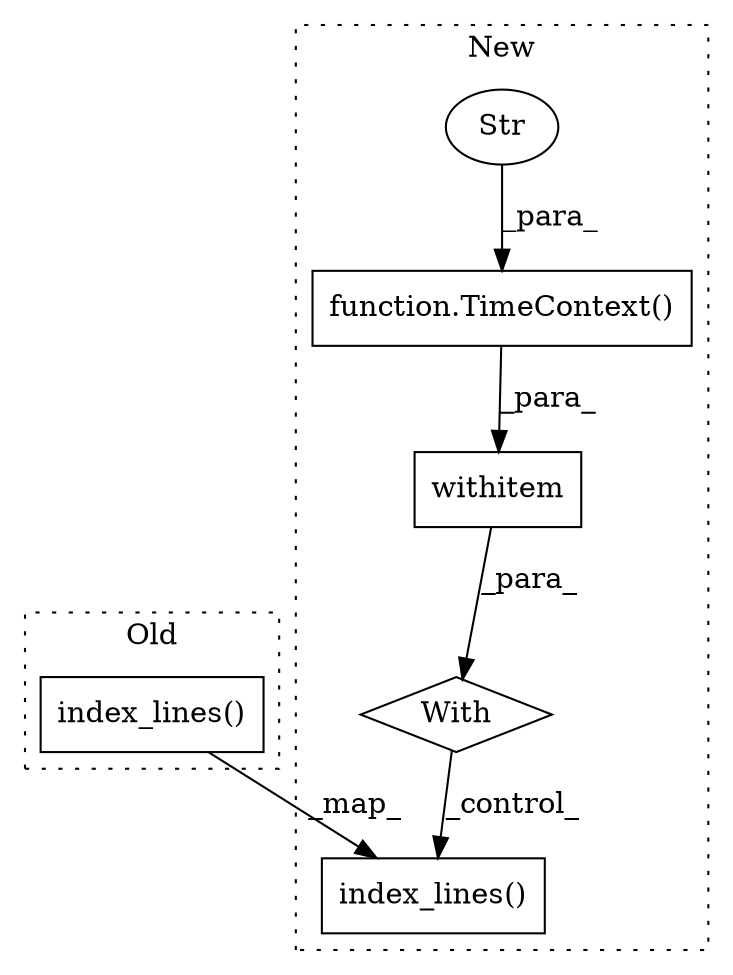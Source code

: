 digraph G {
subgraph cluster0 {
1 [label="index_lines()" a="75" s="1245" l="80" shape="box"];
label = "Old";
style="dotted";
}
subgraph cluster1 {
2 [label="index_lines()" a="75" s="1507" l="80" shape="box"];
3 [label="function.TimeContext()" a="75" s="1432,1475" l="12,18" shape="box"];
4 [label="Str" a="66" s="1444" l="31" shape="ellipse"];
5 [label="withitem" a="49" s="1432" l="11" shape="box"];
6 [label="With" a="39" s="1427,1443" l="5,64" shape="diamond"];
label = "New";
style="dotted";
}
1 -> 2 [label="_map_"];
3 -> 5 [label="_para_"];
4 -> 3 [label="_para_"];
5 -> 6 [label="_para_"];
6 -> 2 [label="_control_"];
}